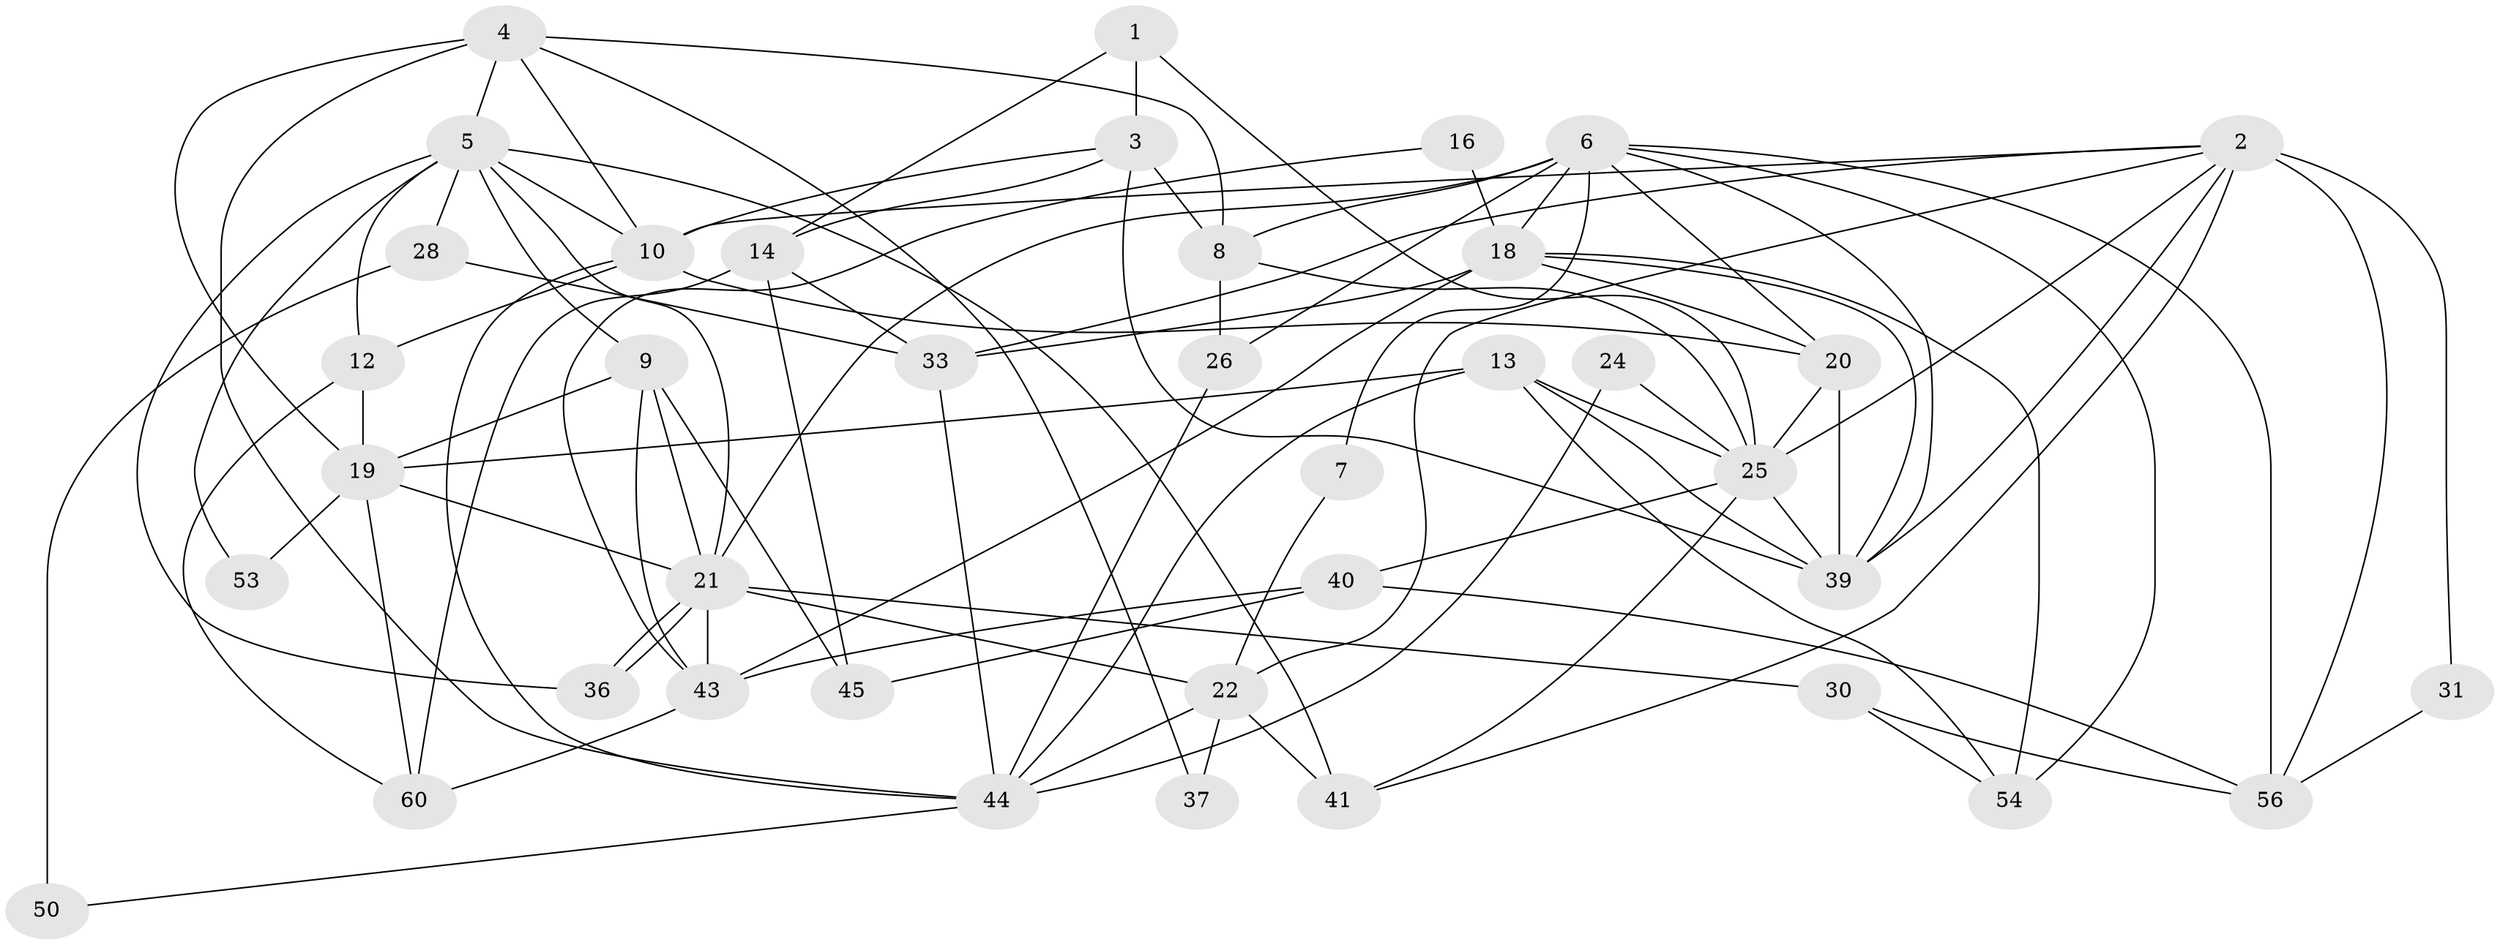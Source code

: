 // Generated by graph-tools (version 1.1) at 2025/52/02/27/25 19:52:06]
// undirected, 39 vertices, 95 edges
graph export_dot {
graph [start="1"]
  node [color=gray90,style=filled];
  1;
  2 [super="+32"];
  3 [super="+11"];
  4 [super="+52"];
  5 [super="+46"];
  6 [super="+51"];
  7;
  8 [super="+27"];
  9 [super="+17"];
  10 [super="+47"];
  12 [super="+15"];
  13 [super="+35"];
  14 [super="+42"];
  16;
  18 [super="+61"];
  19 [super="+29"];
  20 [super="+38"];
  21 [super="+34"];
  22 [super="+23"];
  24;
  25 [super="+62"];
  26;
  28 [super="+55"];
  30;
  31 [super="+57"];
  33;
  36;
  37;
  39 [super="+59"];
  40;
  41;
  43 [super="+49"];
  44 [super="+48"];
  45;
  50;
  53;
  54;
  56 [super="+58"];
  60;
  1 -- 25;
  1 -- 14;
  1 -- 3;
  2 -- 39;
  2 -- 25;
  2 -- 31;
  2 -- 33;
  2 -- 56;
  2 -- 41;
  2 -- 10;
  2 -- 22;
  3 -- 39;
  3 -- 8;
  3 -- 14;
  3 -- 10;
  4 -- 8;
  4 -- 44;
  4 -- 37;
  4 -- 10;
  4 -- 19;
  4 -- 5;
  5 -- 21;
  5 -- 9;
  5 -- 53;
  5 -- 36;
  5 -- 41;
  5 -- 12;
  5 -- 28 [weight=2];
  5 -- 10;
  6 -- 21;
  6 -- 26;
  6 -- 56;
  6 -- 7;
  6 -- 54;
  6 -- 20;
  6 -- 8;
  6 -- 39;
  6 -- 18;
  7 -- 22;
  8 -- 26;
  8 -- 25;
  9 -- 43;
  9 -- 45;
  9 -- 19;
  9 -- 21;
  10 -- 20;
  10 -- 44;
  10 -- 12;
  12 -- 19;
  12 -- 60;
  13 -- 19;
  13 -- 44;
  13 -- 54;
  13 -- 39;
  13 -- 25;
  14 -- 33;
  14 -- 60;
  14 -- 45;
  16 -- 43;
  16 -- 18;
  18 -- 33;
  18 -- 20;
  18 -- 39;
  18 -- 43;
  18 -- 54;
  19 -- 60;
  19 -- 53;
  19 -- 21;
  20 -- 25;
  20 -- 39;
  21 -- 36;
  21 -- 36;
  21 -- 22;
  21 -- 43;
  21 -- 30;
  22 -- 37;
  22 -- 41;
  22 -- 44;
  24 -- 25;
  24 -- 44;
  25 -- 41;
  25 -- 40;
  25 -- 39;
  26 -- 44;
  28 -- 50 [weight=2];
  28 -- 33;
  30 -- 56 [weight=2];
  30 -- 54;
  31 -- 56 [weight=2];
  33 -- 44;
  40 -- 43;
  40 -- 45;
  40 -- 56;
  43 -- 60;
  44 -- 50;
}
